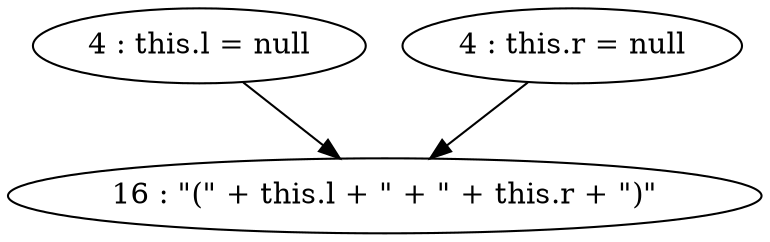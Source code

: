 digraph G {
"4 : this.l = null"
"4 : this.l = null" -> "16 : \"(\" + this.l + \" + \" + this.r + \")\""
"4 : this.r = null"
"4 : this.r = null" -> "16 : \"(\" + this.l + \" + \" + this.r + \")\""
"16 : \"(\" + this.l + \" + \" + this.r + \")\""
}